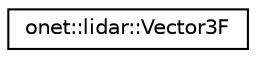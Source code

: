 digraph "Graphical Class Hierarchy"
{
 // LATEX_PDF_SIZE
  edge [fontname="Helvetica",fontsize="10",labelfontname="Helvetica",labelfontsize="10"];
  node [fontname="Helvetica",fontsize="10",shape=record];
  rankdir="LR";
  Node0 [label="onet::lidar::Vector3F",height=0.2,width=0.4,color="black", fillcolor="white", style="filled",URL="$structonet_1_1lidar_1_1Vector3F.html",tooltip=" "];
}

